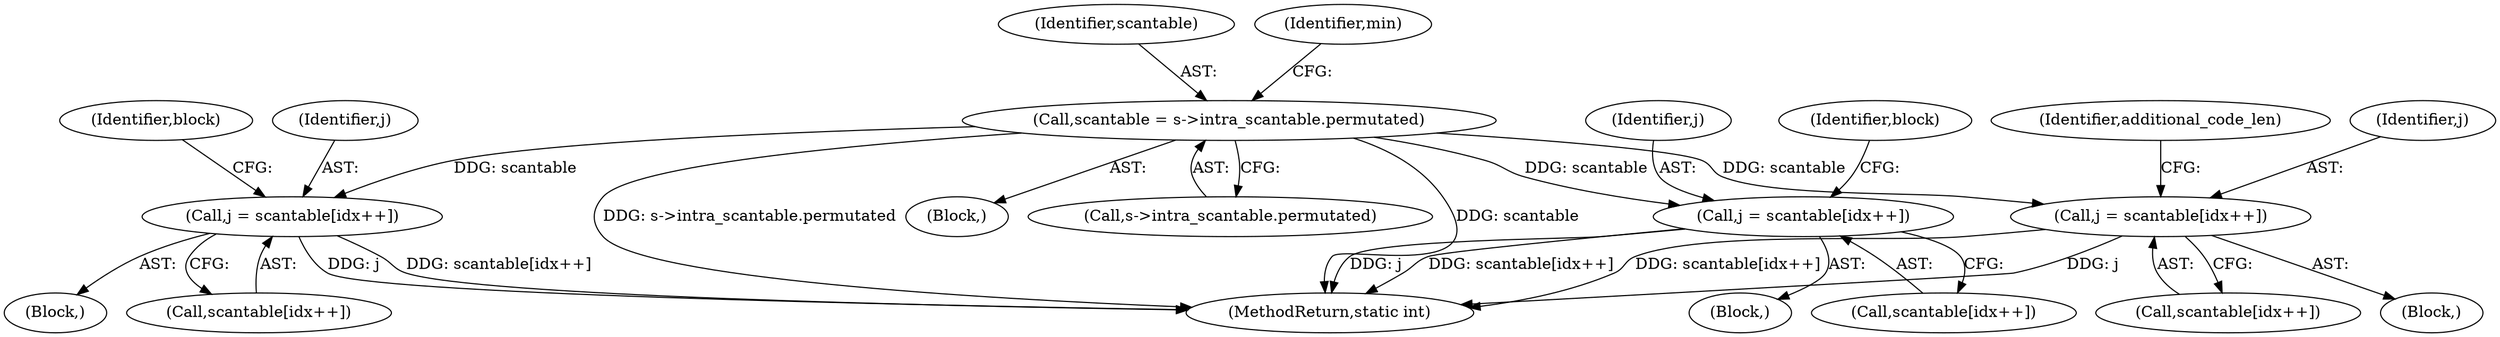 digraph "0_FFmpeg_d227ed5d598340e719eff7156b1aa0a4469e9a6a@pointer" {
"1000149" [label="(Call,scantable = s->intra_scantable.permutated)"];
"1000510" [label="(Call,j = scantable[idx++])"];
"1000541" [label="(Call,j = scantable[idx++])"];
"1000569" [label="(Call,j = scantable[idx++])"];
"1000570" [label="(Identifier,j)"];
"1000576" [label="(Identifier,additional_code_len)"];
"1000541" [label="(Call,j = scantable[idx++])"];
"1000150" [label="(Identifier,scantable)"];
"1000542" [label="(Identifier,j)"];
"1000569" [label="(Call,j = scantable[idx++])"];
"1000534" [label="(Block,)"];
"1000475" [label="(Block,)"];
"1000510" [label="(Call,j = scantable[idx++])"];
"1000571" [label="(Call,scantable[idx++])"];
"1000111" [label="(Block,)"];
"1000518" [label="(Identifier,block)"];
"1000149" [label="(Call,scantable = s->intra_scantable.permutated)"];
"1000511" [label="(Identifier,j)"];
"1000543" [label="(Call,scantable[idx++])"];
"1000673" [label="(MethodReturn,static int)"];
"1000549" [label="(Identifier,block)"];
"1000160" [label="(Identifier,min)"];
"1000562" [label="(Block,)"];
"1000512" [label="(Call,scantable[idx++])"];
"1000151" [label="(Call,s->intra_scantable.permutated)"];
"1000149" -> "1000111"  [label="AST: "];
"1000149" -> "1000151"  [label="CFG: "];
"1000150" -> "1000149"  [label="AST: "];
"1000151" -> "1000149"  [label="AST: "];
"1000160" -> "1000149"  [label="CFG: "];
"1000149" -> "1000673"  [label="DDG: s->intra_scantable.permutated"];
"1000149" -> "1000673"  [label="DDG: scantable"];
"1000149" -> "1000510"  [label="DDG: scantable"];
"1000149" -> "1000541"  [label="DDG: scantable"];
"1000149" -> "1000569"  [label="DDG: scantable"];
"1000510" -> "1000475"  [label="AST: "];
"1000510" -> "1000512"  [label="CFG: "];
"1000511" -> "1000510"  [label="AST: "];
"1000512" -> "1000510"  [label="AST: "];
"1000518" -> "1000510"  [label="CFG: "];
"1000510" -> "1000673"  [label="DDG: j"];
"1000510" -> "1000673"  [label="DDG: scantable[idx++]"];
"1000541" -> "1000534"  [label="AST: "];
"1000541" -> "1000543"  [label="CFG: "];
"1000542" -> "1000541"  [label="AST: "];
"1000543" -> "1000541"  [label="AST: "];
"1000549" -> "1000541"  [label="CFG: "];
"1000541" -> "1000673"  [label="DDG: j"];
"1000541" -> "1000673"  [label="DDG: scantable[idx++]"];
"1000569" -> "1000562"  [label="AST: "];
"1000569" -> "1000571"  [label="CFG: "];
"1000570" -> "1000569"  [label="AST: "];
"1000571" -> "1000569"  [label="AST: "];
"1000576" -> "1000569"  [label="CFG: "];
"1000569" -> "1000673"  [label="DDG: scantable[idx++]"];
"1000569" -> "1000673"  [label="DDG: j"];
}
